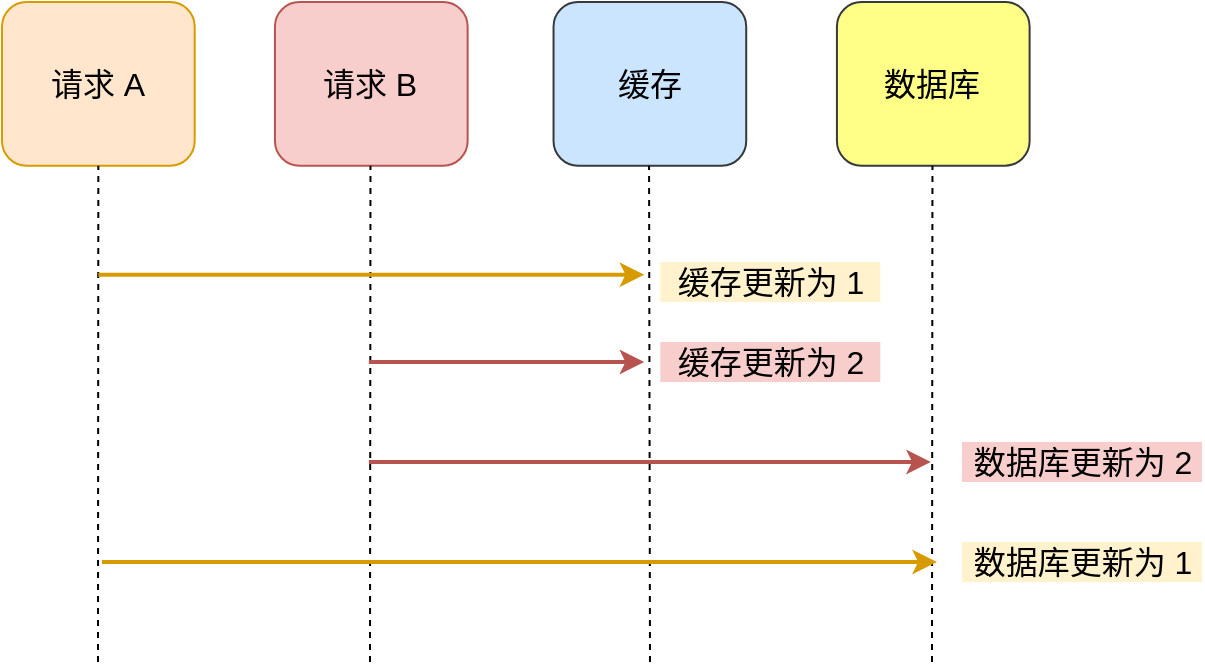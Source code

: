 <mxfile version="15.1.1" type="github">
  <diagram id="oOz69DHfGQMtahC1KfCR" name="第 1 页">
    <mxGraphModel dx="946" dy="501" grid="1" gridSize="10" guides="1" tooltips="1" connect="1" arrows="1" fold="1" page="1" pageScale="1" pageWidth="827" pageHeight="1169" math="0" shadow="0">
      <root>
        <mxCell id="0" />
        <mxCell id="1" parent="0" />
        <mxCell id="jmfFNzivKBJacjR3wpbv-2" value="请求 A" style="rounded=1;whiteSpace=wrap;html=1;fontSize=16;fillColor=#ffe6cc;strokeColor=#d79b00;" vertex="1" parent="1">
          <mxGeometry x="70" y="150" width="96.338" height="81.818" as="geometry" />
        </mxCell>
        <mxCell id="jmfFNzivKBJacjR3wpbv-3" value="请求 B" style="rounded=1;whiteSpace=wrap;html=1;fontSize=16;fillColor=#f8cecc;strokeColor=#b85450;" vertex="1" parent="1">
          <mxGeometry x="206.479" y="150" width="96.338" height="81.818" as="geometry" />
        </mxCell>
        <mxCell id="jmfFNzivKBJacjR3wpbv-4" value="缓存" style="rounded=1;whiteSpace=wrap;html=1;fontSize=16;fillColor=#cce5ff;strokeColor=#36393d;" vertex="1" parent="1">
          <mxGeometry x="345.768" y="150" width="96.338" height="81.818" as="geometry" />
        </mxCell>
        <mxCell id="jmfFNzivKBJacjR3wpbv-5" value="数据库" style="rounded=1;whiteSpace=wrap;html=1;fontSize=16;fillColor=#ffff88;strokeColor=#36393d;" vertex="1" parent="1">
          <mxGeometry x="487.465" y="150" width="96.338" height="81.818" as="geometry" />
        </mxCell>
        <mxCell id="jmfFNzivKBJacjR3wpbv-6" value="" style="endArrow=none;html=1;fontSize=16;entryX=0.5;entryY=1;entryDx=0;entryDy=0;dashed=1;" edge="1" parent="1" target="jmfFNzivKBJacjR3wpbv-2">
          <mxGeometry x="70" y="150" width="50" height="50" as="geometry">
            <mxPoint x="118" y="480" as="sourcePoint" />
            <mxPoint x="150.282" y="272.727" as="targetPoint" />
          </mxGeometry>
        </mxCell>
        <mxCell id="jmfFNzivKBJacjR3wpbv-7" value="" style="endArrow=none;html=1;fontSize=16;entryX=0.5;entryY=1;entryDx=0;entryDy=0;dashed=1;" edge="1" parent="1">
          <mxGeometry x="70" y="150" width="50" height="50" as="geometry">
            <mxPoint x="254" y="480" as="sourcePoint" />
            <mxPoint x="254.246" y="231.818" as="targetPoint" />
          </mxGeometry>
        </mxCell>
        <mxCell id="jmfFNzivKBJacjR3wpbv-8" value="" style="endArrow=none;html=1;fontSize=16;entryX=0.5;entryY=1;entryDx=0;entryDy=0;dashed=1;" edge="1" parent="1">
          <mxGeometry x="70" y="150" width="50" height="50" as="geometry">
            <mxPoint x="394" y="480" as="sourcePoint" />
            <mxPoint x="393.535" y="231.818" as="targetPoint" />
          </mxGeometry>
        </mxCell>
        <mxCell id="jmfFNzivKBJacjR3wpbv-9" value="" style="endArrow=none;html=1;fontSize=16;entryX=0.5;entryY=1;entryDx=0;entryDy=0;dashed=1;" edge="1" parent="1">
          <mxGeometry x="70" y="150" width="50" height="50" as="geometry">
            <mxPoint x="535" y="480" as="sourcePoint" />
            <mxPoint x="535.232" y="231.818" as="targetPoint" />
          </mxGeometry>
        </mxCell>
        <mxCell id="jmfFNzivKBJacjR3wpbv-10" value="" style="endArrow=classic;html=1;fontSize=16;fillColor=#ffcd28;strokeColor=#d79b00;gradientColor=#ffa500;strokeWidth=2;" edge="1" parent="1">
          <mxGeometry x="71.83" y="280" width="50" height="50" as="geometry">
            <mxPoint x="119.999" y="430" as="sourcePoint" />
            <mxPoint x="537.464" y="430" as="targetPoint" />
          </mxGeometry>
        </mxCell>
        <mxCell id="jmfFNzivKBJacjR3wpbv-11" value="数据库更新为 1" style="text;html=1;align=center;verticalAlign=middle;resizable=0;points=[];autosize=1;fillColor=#fff2cc;fontSize=16;" vertex="1" parent="1">
          <mxGeometry x="550.002" y="420.004" width="120" height="20" as="geometry" />
        </mxCell>
        <mxCell id="jmfFNzivKBJacjR3wpbv-12" value="" style="endArrow=classic;html=1;fontSize=16;strokeWidth=2;gradientColor=#ea6b66;fillColor=#f8cecc;strokeColor=#b85450;" edge="1" parent="1">
          <mxGeometry x="68.8" y="161.81" width="50" height="50" as="geometry">
            <mxPoint x="253.448" y="379.992" as="sourcePoint" />
            <mxPoint x="534.434" y="379.992" as="targetPoint" />
          </mxGeometry>
        </mxCell>
        <mxCell id="jmfFNzivKBJacjR3wpbv-13" value="数据库更新为 2" style="text;html=1;align=center;verticalAlign=middle;resizable=0;points=[];autosize=1;fillColor=#f8cecc;fontSize=16;" vertex="1" parent="1">
          <mxGeometry x="550.002" y="369.995" width="120" height="20" as="geometry" />
        </mxCell>
        <mxCell id="jmfFNzivKBJacjR3wpbv-14" value="" style="endArrow=classic;html=1;fontSize=16;strokeWidth=2;gradientColor=#ea6b66;fillColor=#f8cecc;strokeColor=#b85450;" edge="1" parent="1">
          <mxGeometry x="70" y="43.64" width="50" height="50" as="geometry">
            <mxPoint x="253.444" y="330.004" as="sourcePoint" />
            <mxPoint x="391.127" y="330.004" as="targetPoint" />
          </mxGeometry>
        </mxCell>
        <mxCell id="jmfFNzivKBJacjR3wpbv-15" value="缓存更新为 2" style="text;html=1;align=center;verticalAlign=middle;resizable=0;points=[];autosize=1;fillColor=#f8cecc;fontSize=16;strokeWidth=2;" vertex="1" parent="1">
          <mxGeometry x="399.155" y="319.997" width="110" height="20" as="geometry" />
        </mxCell>
        <mxCell id="jmfFNzivKBJacjR3wpbv-16" value="" style="endArrow=classic;html=1;fontSize=16;strokeWidth=2;gradientColor=#ffa500;fillColor=#ffcd28;strokeColor=#d79b00;" edge="1" parent="1">
          <mxGeometry x="70" y="-68.18" width="50" height="50" as="geometry">
            <mxPoint x="118.169" y="286.365" as="sourcePoint" />
            <mxPoint x="391.127" y="286.365" as="targetPoint" />
          </mxGeometry>
        </mxCell>
        <mxCell id="jmfFNzivKBJacjR3wpbv-17" value="缓存更新为 1" style="text;html=1;align=center;verticalAlign=middle;resizable=0;points=[];autosize=1;fillColor=#fff2cc;fontSize=16;strokeWidth=2;" vertex="1" parent="1">
          <mxGeometry x="399.155" y="279.999" width="110" height="20" as="geometry" />
        </mxCell>
      </root>
    </mxGraphModel>
  </diagram>
</mxfile>
